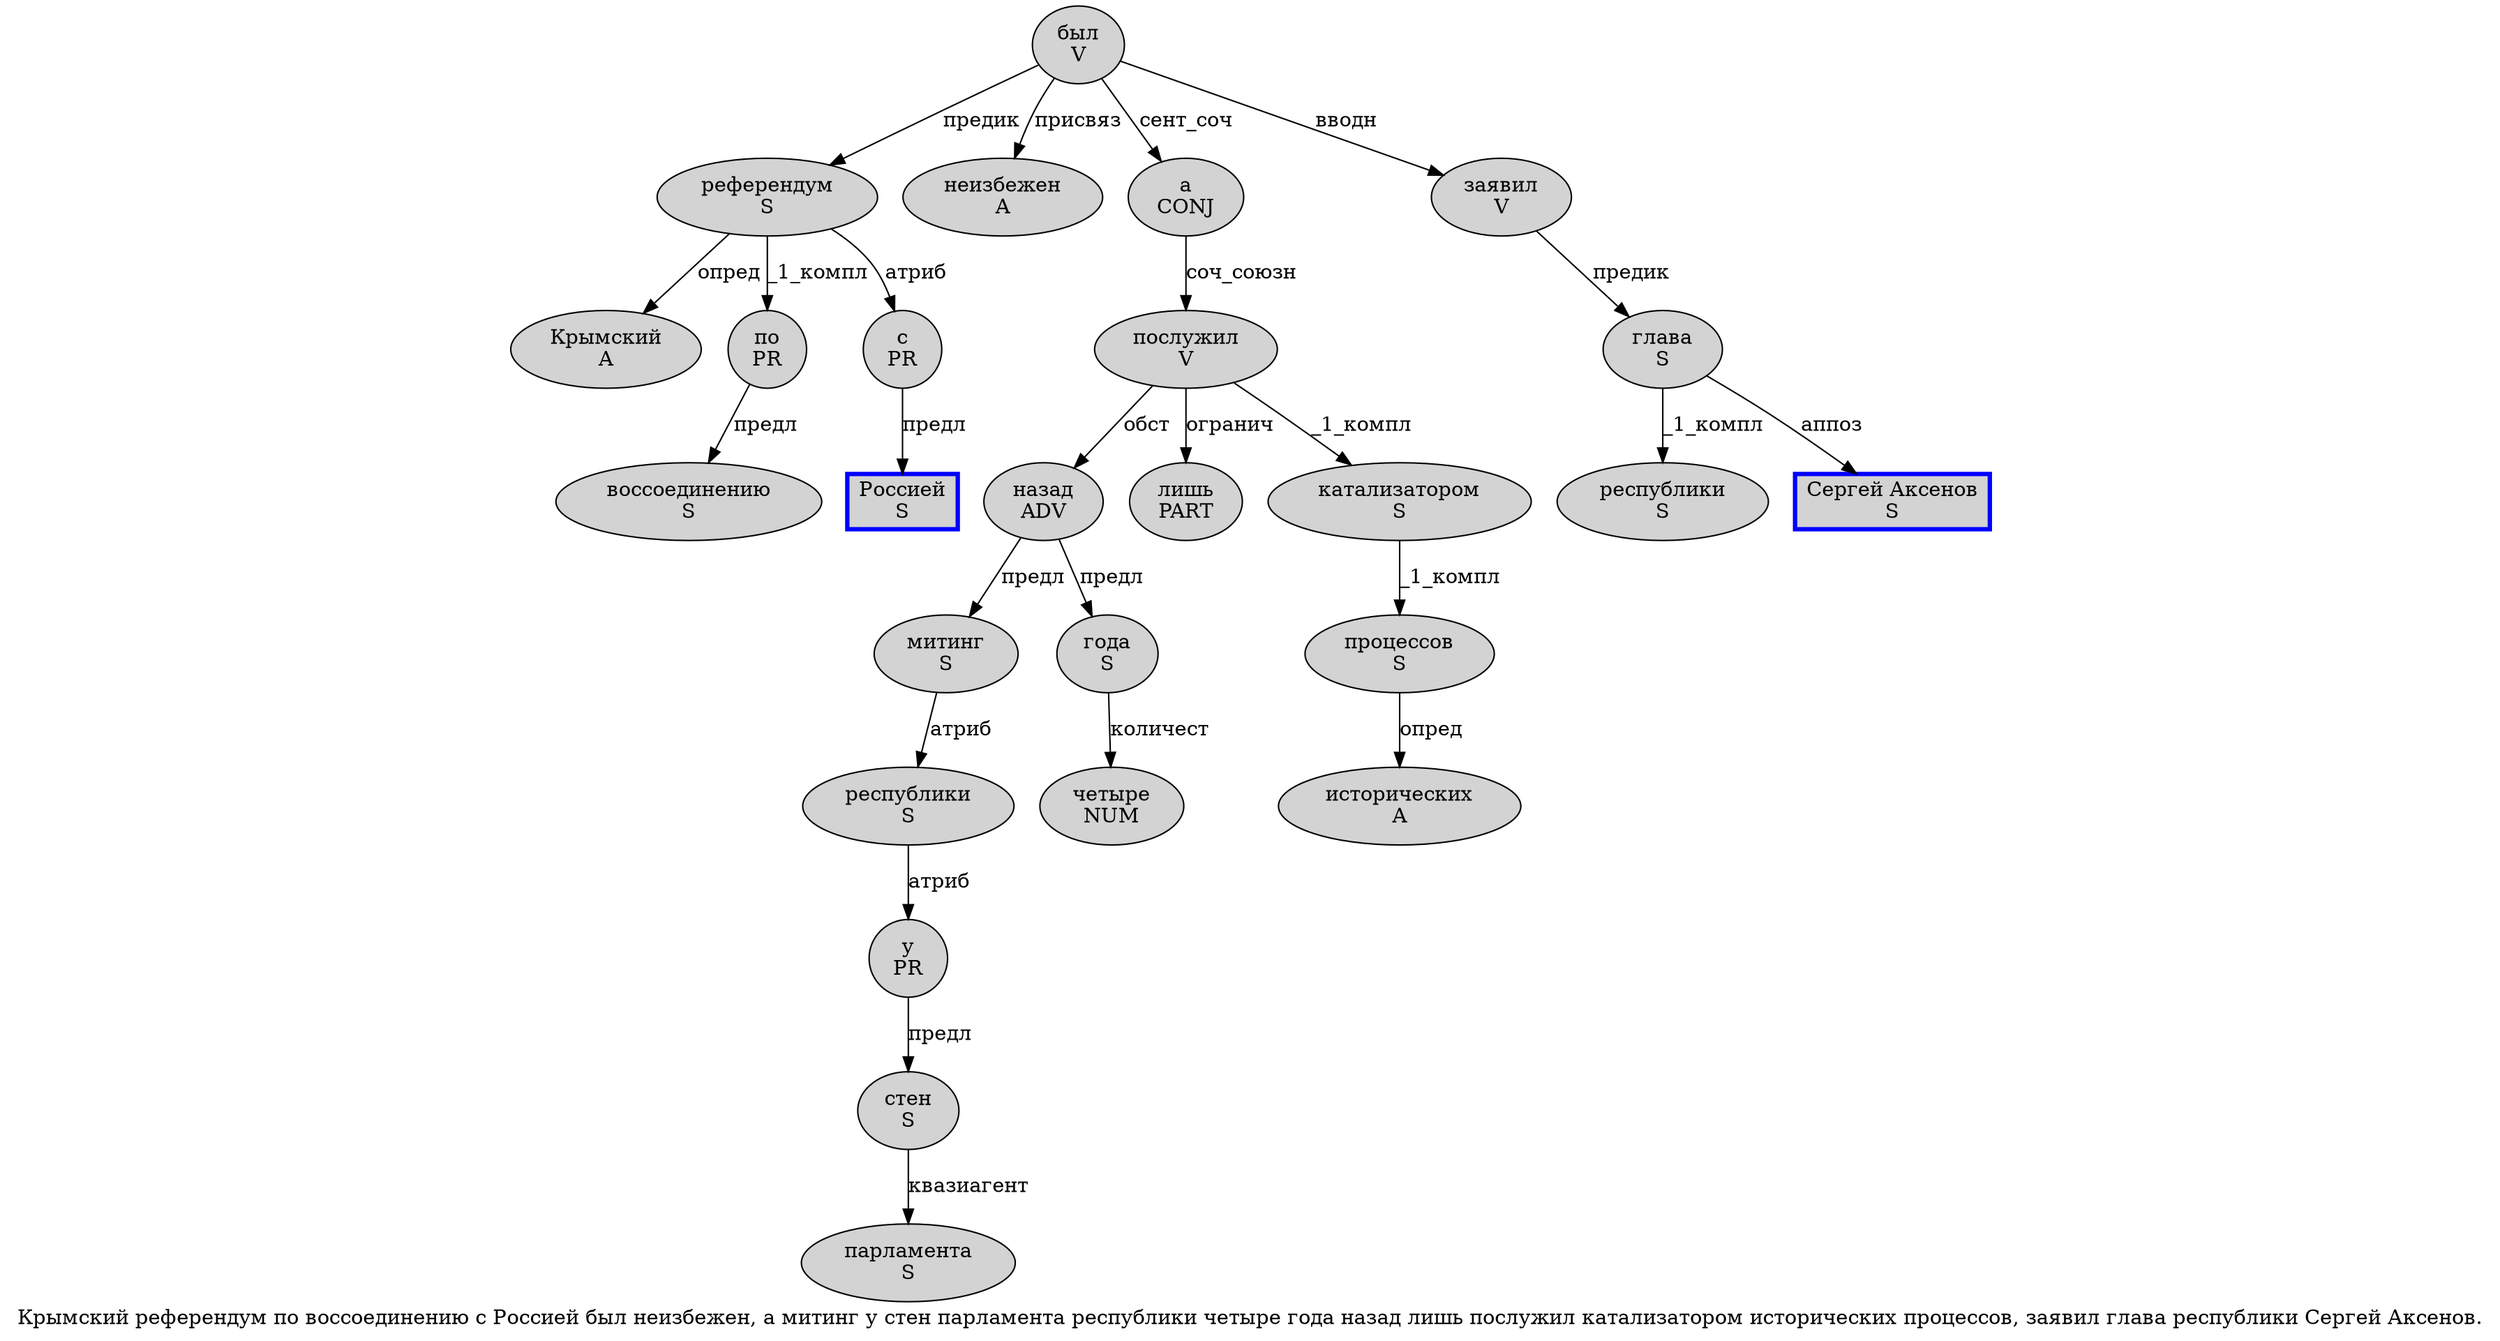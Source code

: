 digraph SENTENCE_163 {
	graph [label="Крымский референдум по воссоединению с Россией был неизбежен, а митинг у стен парламента республики четыре года назад лишь послужил катализатором исторических процессов, заявил глава республики Сергей Аксенов."]
	node [style=filled]
		0 [label="Крымский
A" color="" fillcolor=lightgray penwidth=1 shape=ellipse]
		1 [label="референдум
S" color="" fillcolor=lightgray penwidth=1 shape=ellipse]
		2 [label="по
PR" color="" fillcolor=lightgray penwidth=1 shape=ellipse]
		3 [label="воссоединению
S" color="" fillcolor=lightgray penwidth=1 shape=ellipse]
		4 [label="с
PR" color="" fillcolor=lightgray penwidth=1 shape=ellipse]
		5 [label="Россией
S" color=blue fillcolor=lightgray penwidth=3 shape=box]
		6 [label="был
V" color="" fillcolor=lightgray penwidth=1 shape=ellipse]
		7 [label="неизбежен
A" color="" fillcolor=lightgray penwidth=1 shape=ellipse]
		9 [label="а
CONJ" color="" fillcolor=lightgray penwidth=1 shape=ellipse]
		10 [label="митинг
S" color="" fillcolor=lightgray penwidth=1 shape=ellipse]
		11 [label="у
PR" color="" fillcolor=lightgray penwidth=1 shape=ellipse]
		12 [label="стен
S" color="" fillcolor=lightgray penwidth=1 shape=ellipse]
		13 [label="парламента
S" color="" fillcolor=lightgray penwidth=1 shape=ellipse]
		14 [label="республики
S" color="" fillcolor=lightgray penwidth=1 shape=ellipse]
		15 [label="четыре
NUM" color="" fillcolor=lightgray penwidth=1 shape=ellipse]
		16 [label="года
S" color="" fillcolor=lightgray penwidth=1 shape=ellipse]
		17 [label="назад
ADV" color="" fillcolor=lightgray penwidth=1 shape=ellipse]
		18 [label="лишь
PART" color="" fillcolor=lightgray penwidth=1 shape=ellipse]
		19 [label="послужил
V" color="" fillcolor=lightgray penwidth=1 shape=ellipse]
		20 [label="катализатором
S" color="" fillcolor=lightgray penwidth=1 shape=ellipse]
		21 [label="исторических
A" color="" fillcolor=lightgray penwidth=1 shape=ellipse]
		22 [label="процессов
S" color="" fillcolor=lightgray penwidth=1 shape=ellipse]
		24 [label="заявил
V" color="" fillcolor=lightgray penwidth=1 shape=ellipse]
		25 [label="глава
S" color="" fillcolor=lightgray penwidth=1 shape=ellipse]
		26 [label="республики
S" color="" fillcolor=lightgray penwidth=1 shape=ellipse]
		27 [label="Сергей Аксенов
S" color=blue fillcolor=lightgray penwidth=3 shape=box]
			16 -> 15 [label="количест"]
			10 -> 14 [label="атриб"]
			19 -> 17 [label="обст"]
			19 -> 18 [label="огранич"]
			19 -> 20 [label="_1_компл"]
			25 -> 26 [label="_1_компл"]
			25 -> 27 [label="аппоз"]
			11 -> 12 [label="предл"]
			2 -> 3 [label="предл"]
			20 -> 22 [label="_1_компл"]
			9 -> 19 [label="соч_союзн"]
			14 -> 11 [label="атриб"]
			22 -> 21 [label="опред"]
			4 -> 5 [label="предл"]
			1 -> 0 [label="опред"]
			1 -> 2 [label="_1_компл"]
			1 -> 4 [label="атриб"]
			12 -> 13 [label="квазиагент"]
			24 -> 25 [label="предик"]
			6 -> 1 [label="предик"]
			6 -> 7 [label="присвяз"]
			6 -> 9 [label="сент_соч"]
			6 -> 24 [label="вводн"]
			17 -> 10 [label="предл"]
			17 -> 16 [label="предл"]
}